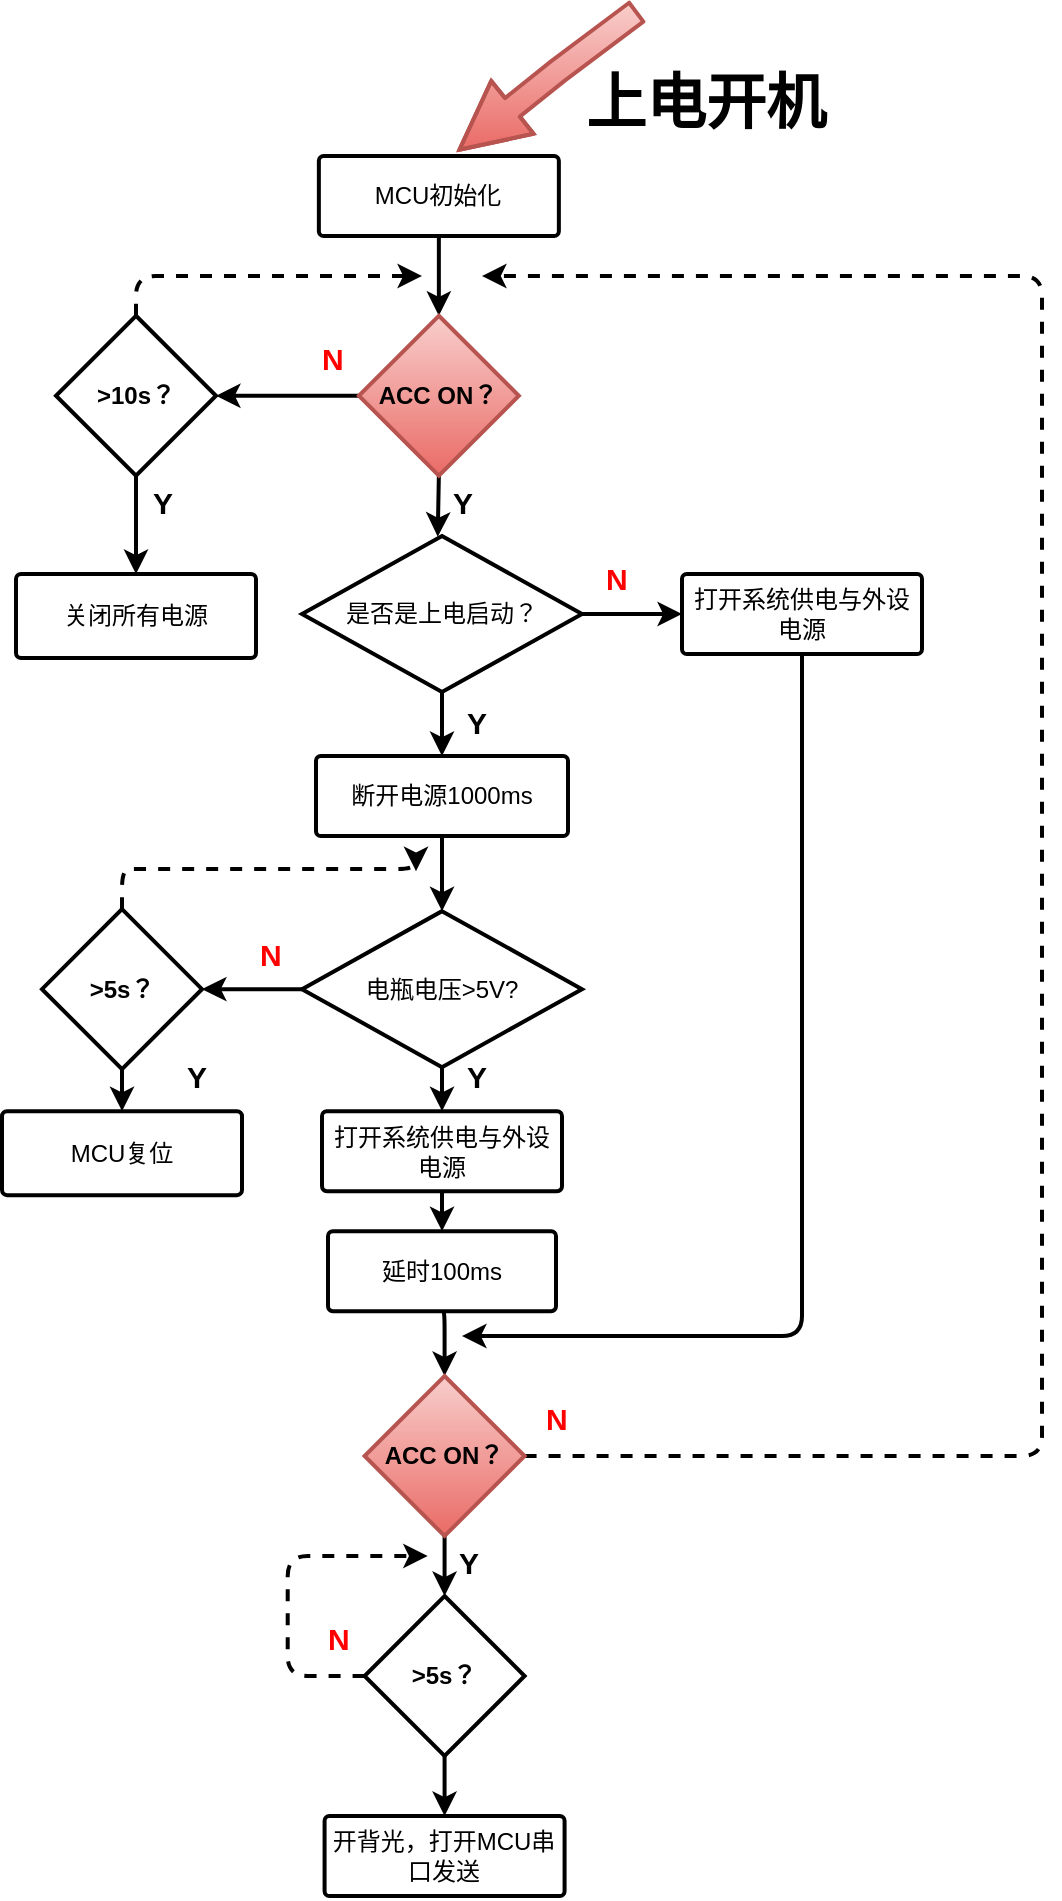 <mxfile version="12.4.3" type="github" pages="2">
  <diagram id="tna1ElHer_TI-eJwXjj5" name="第 1 页">
    <mxGraphModel dx="1303" dy="2093" grid="1" gridSize="10" guides="1" tooltips="1" connect="1" arrows="1" fold="1" page="1" pageScale="1" pageWidth="827" pageHeight="1169" math="0" shadow="0">
      <root>
        <mxCell id="0"/>
        <mxCell id="1" parent="0"/>
        <mxCell id="ISJteBSZx92jgn3laSxB-1" value="&lt;b&gt;&lt;font style=&quot;font-size: 30px&quot;&gt;上电开机&lt;/font&gt;&lt;/b&gt;" style="text;html=1;resizable=0;points=[];autosize=1;align=left;verticalAlign=top;spacingTop=-4;fontSize=15;fontFamily=Helvetica;" parent="1" vertex="1">
          <mxGeometry x="830" y="-1047.5" width="140" height="20" as="geometry"/>
        </mxCell>
        <mxCell id="ISJteBSZx92jgn3laSxB-33" style="edgeStyle=orthogonalEdgeStyle;rounded=1;orthogonalLoop=1;jettySize=auto;html=1;exitX=0.5;exitY=1;exitDx=0;exitDy=0;exitPerimeter=0;entryX=0.5;entryY=0;entryDx=0;entryDy=0;strokeWidth=2;" parent="1" source="ISJteBSZx92jgn3laSxB-2" target="ISJteBSZx92jgn3laSxB-7" edge="1">
          <mxGeometry relative="1" as="geometry"/>
        </mxCell>
        <mxCell id="ISJteBSZx92jgn3laSxB-2" value="MCU初始化" style="strokeWidth=2;html=1;shape=mxgraph.flowchart.process;whiteSpace=wrap;fontFamily=Helvetica;align=center;" parent="1" vertex="1">
          <mxGeometry x="698.43" y="-1000" width="120" height="40" as="geometry"/>
        </mxCell>
        <mxCell id="ISJteBSZx92jgn3laSxB-3" value="" style="shape=flexArrow;endArrow=classic;html=1;fillColor=#f8cecc;strokeWidth=2;fontFamily=Helvetica;fontSize=15;strokeColor=#b85450;gradientColor=#ea6b66;width=10.833;endSize=10.642;endWidth=20;" parent="1" edge="1">
          <mxGeometry width="50" height="50" relative="1" as="geometry">
            <mxPoint x="857.93" y="-1072.5" as="sourcePoint"/>
            <mxPoint x="767.93" y="-1002.5" as="targetPoint"/>
            <Array as="points">
              <mxPoint x="817.93" y="-1042.5"/>
            </Array>
          </mxGeometry>
        </mxCell>
        <mxCell id="ISJteBSZx92jgn3laSxB-5" style="edgeStyle=orthogonalEdgeStyle;rounded=1;orthogonalLoop=1;jettySize=auto;html=1;exitX=0;exitY=0.5;exitDx=0;exitDy=0;strokeWidth=2;entryX=1;entryY=0.5;entryDx=0;entryDy=0;" parent="1" source="ISJteBSZx92jgn3laSxB-7" target="ISJteBSZx92jgn3laSxB-12" edge="1">
          <mxGeometry relative="1" as="geometry">
            <mxPoint x="845.001" y="-880.211" as="targetPoint"/>
            <Array as="points"/>
          </mxGeometry>
        </mxCell>
        <mxCell id="ISJteBSZx92jgn3laSxB-6" style="edgeStyle=orthogonalEdgeStyle;rounded=0;orthogonalLoop=1;jettySize=auto;html=1;exitX=0.5;exitY=1;exitDx=0;exitDy=0;entryX=0.5;entryY=0;entryDx=0;entryDy=0;entryPerimeter=0;strokeWidth=2;" parent="1" source="ISJteBSZx92jgn3laSxB-7" edge="1">
          <mxGeometry relative="1" as="geometry">
            <mxPoint x="757.859" y="-809.643" as="targetPoint"/>
          </mxGeometry>
        </mxCell>
        <mxCell id="ISJteBSZx92jgn3laSxB-7" value="&lt;font style=&quot;vertical-align: inherit&quot;&gt;&lt;font style=&quot;vertical-align: inherit&quot;&gt;&lt;b&gt;ACC ON？&lt;/b&gt;&lt;/font&gt;&lt;/font&gt;" style="rhombus;whiteSpace=wrap;html=1;strokeWidth=2;fillColor=#f8cecc;fontFamily=Helvetica;align=center;strokeColor=#b85450;gradientColor=#ea6b66;" parent="1" vertex="1">
          <mxGeometry x="718.43" y="-920.14" width="80" height="80" as="geometry"/>
        </mxCell>
        <mxCell id="ISJteBSZx92jgn3laSxB-8" value="Y" style="text;html=1;resizable=0;points=[];autosize=1;align=center;verticalAlign=middle;spacingTop=-4;fontFamily=Helvetica;labelPosition=center;verticalLabelPosition=middle;strokeWidth=2;fontSize=15;fontStyle=1" parent="1" vertex="1">
          <mxGeometry x="760.0" y="-830" width="20" height="10" as="geometry"/>
        </mxCell>
        <mxCell id="ISJteBSZx92jgn3laSxB-56" value="Y" style="text;html=1;resizable=0;points=[];autosize=1;align=center;verticalAlign=middle;spacingTop=-4;fontFamily=Helvetica;labelPosition=center;verticalLabelPosition=middle;strokeWidth=2;fontSize=15;fontStyle=1" parent="1" vertex="1">
          <mxGeometry x="767.0" y="-720" width="20" height="10" as="geometry"/>
        </mxCell>
        <mxCell id="ISJteBSZx92jgn3laSxB-9" value="&lt;span style=&quot;font-size: 15px&quot;&gt;&lt;font color=&quot;#ff0000&quot;&gt;N&lt;/font&gt;&lt;/span&gt;" style="text;html=1;resizable=0;points=[];autosize=1;align=left;verticalAlign=top;spacingTop=-4;fontFamily=Helvetica;strokeWidth=2;fontSize=15;fontStyle=1;fillColor=none;" parent="1" vertex="1">
          <mxGeometry x="698.43" y="-910.14" width="30" height="20" as="geometry"/>
        </mxCell>
        <mxCell id="ISJteBSZx92jgn3laSxB-11" value="关闭所有电源" style="strokeWidth=2;html=1;shape=mxgraph.flowchart.process;whiteSpace=wrap;fillColor=none;fontFamily=Helvetica;align=center;strokeColor=#000000;" parent="1" vertex="1">
          <mxGeometry x="547" y="-791" width="120" height="42" as="geometry"/>
        </mxCell>
        <mxCell id="ISJteBSZx92jgn3laSxB-32" style="edgeStyle=orthogonalEdgeStyle;rounded=1;orthogonalLoop=1;jettySize=auto;html=1;exitX=0.5;exitY=0;exitDx=0;exitDy=0;strokeWidth=2;dashed=1;" parent="1" source="ISJteBSZx92jgn3laSxB-12" edge="1">
          <mxGeometry relative="1" as="geometry">
            <mxPoint x="750" y="-940" as="targetPoint"/>
            <Array as="points">
              <mxPoint x="607" y="-940"/>
            </Array>
          </mxGeometry>
        </mxCell>
        <mxCell id="ISJteBSZx92jgn3laSxB-62" style="edgeStyle=orthogonalEdgeStyle;rounded=1;orthogonalLoop=1;jettySize=auto;html=1;exitX=0.5;exitY=1;exitDx=0;exitDy=0;entryX=0.5;entryY=0;entryDx=0;entryDy=0;entryPerimeter=0;strokeWidth=2;" parent="1" source="ISJteBSZx92jgn3laSxB-12" target="ISJteBSZx92jgn3laSxB-11" edge="1">
          <mxGeometry relative="1" as="geometry"/>
        </mxCell>
        <mxCell id="ISJteBSZx92jgn3laSxB-12" value="&lt;font style=&quot;vertical-align: inherit&quot;&gt;&lt;font style=&quot;vertical-align: inherit&quot;&gt;&lt;b&gt;&amp;gt;10s？&lt;/b&gt;&lt;/font&gt;&lt;/font&gt;" style="rhombus;whiteSpace=wrap;html=1;strokeWidth=2;fontFamily=Helvetica;align=center;" parent="1" vertex="1">
          <mxGeometry x="567" y="-920.141" width="80" height="80" as="geometry"/>
        </mxCell>
        <mxCell id="ISJteBSZx92jgn3laSxB-29" style="edgeStyle=orthogonalEdgeStyle;rounded=1;orthogonalLoop=1;jettySize=auto;html=1;exitX=1;exitY=0.5;exitDx=0;exitDy=0;exitPerimeter=0;strokeWidth=2;entryX=0;entryY=0.5;entryDx=0;entryDy=0;entryPerimeter=0;" parent="1" source="ISJteBSZx92jgn3laSxB-14" target="ISJteBSZx92jgn3laSxB-36" edge="1">
          <mxGeometry relative="1" as="geometry">
            <mxPoint x="900" y="-771" as="targetPoint"/>
            <Array as="points"/>
          </mxGeometry>
        </mxCell>
        <mxCell id="ISJteBSZx92jgn3laSxB-55" style="edgeStyle=orthogonalEdgeStyle;rounded=1;orthogonalLoop=1;jettySize=auto;html=1;exitX=0.5;exitY=1;exitDx=0;exitDy=0;exitPerimeter=0;entryX=0.5;entryY=0;entryDx=0;entryDy=0;entryPerimeter=0;strokeWidth=2;" parent="1" source="ISJteBSZx92jgn3laSxB-14" target="ISJteBSZx92jgn3laSxB-20" edge="1">
          <mxGeometry relative="1" as="geometry"/>
        </mxCell>
        <mxCell id="ISJteBSZx92jgn3laSxB-14" value="是否是上电启动？" style="strokeWidth=2;html=1;shape=mxgraph.flowchart.decision;whiteSpace=wrap;fillColor=#ffffff;fontFamily=Helvetica;align=center;strokeColor=#000000;" parent="1" vertex="1">
          <mxGeometry x="690" y="-810" width="140" height="78" as="geometry"/>
        </mxCell>
        <mxCell id="ISJteBSZx92jgn3laSxB-16" style="edgeStyle=orthogonalEdgeStyle;rounded=1;orthogonalLoop=1;jettySize=auto;html=1;exitX=0.5;exitY=1;exitDx=0;exitDy=0;exitPerimeter=0;entryX=0.5;entryY=0;entryDx=0;entryDy=0;entryPerimeter=0;strokeWidth=2;" parent="1" source="ISJteBSZx92jgn3laSxB-17" target="ISJteBSZx92jgn3laSxB-18" edge="1">
          <mxGeometry relative="1" as="geometry"/>
        </mxCell>
        <mxCell id="ISJteBSZx92jgn3laSxB-17" value="&lt;font style=&quot;vertical-align: inherit&quot;&gt;&lt;font style=&quot;vertical-align: inherit&quot;&gt;打开系统供电与外设电源&lt;/font&gt;&lt;/font&gt;" style="strokeWidth=2;html=1;shape=mxgraph.flowchart.process;whiteSpace=wrap;fontFamily=Helvetica;align=center;" parent="1" vertex="1">
          <mxGeometry x="700" y="-522.43" width="120" height="40" as="geometry"/>
        </mxCell>
        <mxCell id="ISJteBSZx92jgn3laSxB-59" style="edgeStyle=orthogonalEdgeStyle;rounded=1;orthogonalLoop=1;jettySize=auto;html=1;exitX=0.5;exitY=1;exitDx=0;exitDy=0;exitPerimeter=0;entryX=0.5;entryY=0;entryDx=0;entryDy=0;strokeWidth=2;" parent="1" source="ISJteBSZx92jgn3laSxB-18" target="ISJteBSZx92jgn3laSxB-35" edge="1">
          <mxGeometry relative="1" as="geometry"/>
        </mxCell>
        <mxCell id="ISJteBSZx92jgn3laSxB-18" value="&lt;font style=&quot;vertical-align: inherit&quot;&gt;&lt;font style=&quot;vertical-align: inherit&quot;&gt;延时100ms&lt;/font&gt;&lt;/font&gt;" style="strokeWidth=2;html=1;shape=mxgraph.flowchart.process;whiteSpace=wrap;fontFamily=Helvetica;align=center;" parent="1" vertex="1">
          <mxGeometry x="703" y="-462.43" width="114" height="40" as="geometry"/>
        </mxCell>
        <mxCell id="ISJteBSZx92jgn3laSxB-19" style="edgeStyle=orthogonalEdgeStyle;rounded=1;orthogonalLoop=1;jettySize=auto;html=1;exitX=0.5;exitY=1;exitDx=0;exitDy=0;exitPerimeter=0;strokeWidth=2;entryX=0.5;entryY=0;entryDx=0;entryDy=0;entryPerimeter=0;" parent="1" source="ISJteBSZx92jgn3laSxB-20" target="ISJteBSZx92jgn3laSxB-24" edge="1">
          <mxGeometry relative="1" as="geometry">
            <mxPoint x="760" y="-632.43" as="targetPoint"/>
          </mxGeometry>
        </mxCell>
        <mxCell id="ISJteBSZx92jgn3laSxB-20" value="&lt;font style=&quot;vertical-align: inherit&quot;&gt;&lt;font style=&quot;vertical-align: inherit&quot;&gt;断开电源1000ms&lt;/font&gt;&lt;/font&gt;" style="strokeWidth=2;html=1;shape=mxgraph.flowchart.process;whiteSpace=wrap;fontFamily=Helvetica;align=center;" parent="1" vertex="1">
          <mxGeometry x="697" y="-700" width="126" height="40" as="geometry"/>
        </mxCell>
        <mxCell id="ISJteBSZx92jgn3laSxB-26" style="edgeStyle=orthogonalEdgeStyle;rounded=0;orthogonalLoop=1;jettySize=auto;html=1;exitX=0;exitY=0.5;exitDx=0;exitDy=0;exitPerimeter=0;entryX=1;entryY=0.5;entryDx=0;entryDy=0;strokeWidth=2;" parent="1" source="ISJteBSZx92jgn3laSxB-24" target="ISJteBSZx92jgn3laSxB-25" edge="1">
          <mxGeometry relative="1" as="geometry"/>
        </mxCell>
        <mxCell id="ISJteBSZx92jgn3laSxB-28" style="edgeStyle=orthogonalEdgeStyle;rounded=0;orthogonalLoop=1;jettySize=auto;html=1;exitX=0.5;exitY=1;exitDx=0;exitDy=0;exitPerimeter=0;entryX=0.5;entryY=0;entryDx=0;entryDy=0;entryPerimeter=0;strokeWidth=2;" parent="1" source="ISJteBSZx92jgn3laSxB-24" target="ISJteBSZx92jgn3laSxB-17" edge="1">
          <mxGeometry relative="1" as="geometry"/>
        </mxCell>
        <mxCell id="ISJteBSZx92jgn3laSxB-24" value="&lt;font style=&quot;vertical-align: inherit&quot;&gt;&lt;font style=&quot;vertical-align: inherit&quot;&gt;&lt;font style=&quot;vertical-align: inherit&quot;&gt;&lt;font style=&quot;vertical-align: inherit&quot;&gt;&lt;font style=&quot;vertical-align: inherit&quot;&gt;&lt;font style=&quot;vertical-align: inherit&quot;&gt;&lt;font style=&quot;vertical-align: inherit&quot;&gt;&lt;font style=&quot;vertical-align: inherit&quot;&gt;电瓶电压&amp;gt;5V?&lt;/font&gt;&lt;/font&gt;&lt;/font&gt;&lt;/font&gt;&lt;/font&gt;&lt;/font&gt;&lt;/font&gt;&lt;/font&gt;" style="strokeWidth=2;html=1;shape=mxgraph.flowchart.decision;whiteSpace=wrap;fillColor=#ffffff;fontFamily=Helvetica;align=center;strokeColor=#000000;" parent="1" vertex="1">
          <mxGeometry x="690" y="-622.43" width="140" height="78" as="geometry"/>
        </mxCell>
        <mxCell id="ISJteBSZx92jgn3laSxB-30" style="edgeStyle=orthogonalEdgeStyle;rounded=1;orthogonalLoop=1;jettySize=auto;html=1;exitX=0.5;exitY=0;exitDx=0;exitDy=0;strokeWidth=2;dashed=1;" parent="1" source="ISJteBSZx92jgn3laSxB-25" edge="1">
          <mxGeometry relative="1" as="geometry">
            <mxPoint x="747" y="-642.43" as="targetPoint"/>
            <Array as="points">
              <mxPoint x="607" y="-643.43"/>
              <mxPoint x="692" y="-643.43"/>
            </Array>
          </mxGeometry>
        </mxCell>
        <mxCell id="ISJteBSZx92jgn3laSxB-63" style="edgeStyle=orthogonalEdgeStyle;rounded=1;orthogonalLoop=1;jettySize=auto;html=1;entryX=0.5;entryY=0;entryDx=0;entryDy=0;entryPerimeter=0;strokeWidth=2;" parent="1" source="ISJteBSZx92jgn3laSxB-25" target="ISJteBSZx92jgn3laSxB-49" edge="1">
          <mxGeometry relative="1" as="geometry"/>
        </mxCell>
        <mxCell id="ISJteBSZx92jgn3laSxB-25" value="&lt;font style=&quot;vertical-align: inherit&quot;&gt;&lt;font style=&quot;vertical-align: inherit&quot;&gt;&lt;b&gt;&amp;gt;5s？&lt;/b&gt;&lt;/font&gt;&lt;/font&gt;" style="rhombus;whiteSpace=wrap;html=1;strokeWidth=2;fontFamily=Helvetica;align=center;" parent="1" vertex="1">
          <mxGeometry x="560" y="-623.431" width="80" height="80" as="geometry"/>
        </mxCell>
        <mxCell id="ISJteBSZx92jgn3laSxB-27" value="&lt;span style=&quot;font-size: 15px&quot;&gt;&lt;font color=&quot;#ff0000&quot;&gt;N&lt;/font&gt;&lt;/span&gt;" style="text;html=1;resizable=0;points=[];autosize=1;align=left;verticalAlign=top;spacingTop=-4;fontFamily=Helvetica;strokeWidth=2;fontSize=15;fontStyle=1;fillColor=none;" parent="1" vertex="1">
          <mxGeometry x="667" y="-612.43" width="30" height="20" as="geometry"/>
        </mxCell>
        <mxCell id="ISJteBSZx92jgn3laSxB-44" style="edgeStyle=orthogonalEdgeStyle;rounded=1;orthogonalLoop=1;jettySize=auto;html=1;exitX=0;exitY=0.5;exitDx=0;exitDy=0;strokeWidth=2;dashed=1;" parent="1" source="ISJteBSZx92jgn3laSxB-34" edge="1">
          <mxGeometry relative="1" as="geometry">
            <mxPoint x="752.86" y="-300" as="targetPoint"/>
            <Array as="points">
              <mxPoint x="682.86" y="-240"/>
              <mxPoint x="682.86" y="-300"/>
            </Array>
          </mxGeometry>
        </mxCell>
        <mxCell id="ISJteBSZx92jgn3laSxB-46" style="edgeStyle=orthogonalEdgeStyle;rounded=1;orthogonalLoop=1;jettySize=auto;html=1;exitX=0.5;exitY=1;exitDx=0;exitDy=0;entryX=0.5;entryY=0;entryDx=0;entryDy=0;entryPerimeter=0;strokeWidth=2;" parent="1" source="ISJteBSZx92jgn3laSxB-34" target="ISJteBSZx92jgn3laSxB-45" edge="1">
          <mxGeometry relative="1" as="geometry"/>
        </mxCell>
        <mxCell id="ISJteBSZx92jgn3laSxB-34" value="&lt;font style=&quot;vertical-align: inherit&quot;&gt;&lt;font style=&quot;vertical-align: inherit&quot;&gt;&lt;b&gt;&amp;gt;5s？&lt;/b&gt;&lt;/font&gt;&lt;/font&gt;" style="rhombus;whiteSpace=wrap;html=1;strokeWidth=2;fontFamily=Helvetica;align=center;" parent="1" vertex="1">
          <mxGeometry x="721.29" y="-280.001" width="80" height="80" as="geometry"/>
        </mxCell>
        <mxCell id="ISJteBSZx92jgn3laSxB-39" style="edgeStyle=orthogonalEdgeStyle;rounded=1;orthogonalLoop=1;jettySize=auto;html=1;exitX=0.5;exitY=1;exitDx=0;exitDy=0;entryX=0.5;entryY=0;entryDx=0;entryDy=0;strokeWidth=2;" parent="1" source="ISJteBSZx92jgn3laSxB-35" target="ISJteBSZx92jgn3laSxB-34" edge="1">
          <mxGeometry relative="1" as="geometry"/>
        </mxCell>
        <mxCell id="ISJteBSZx92jgn3laSxB-60" style="edgeStyle=orthogonalEdgeStyle;rounded=1;orthogonalLoop=1;jettySize=auto;html=1;exitX=1;exitY=0.5;exitDx=0;exitDy=0;strokeWidth=2;dashed=1;" parent="1" source="ISJteBSZx92jgn3laSxB-35" edge="1">
          <mxGeometry relative="1" as="geometry">
            <mxPoint x="780" y="-940" as="targetPoint"/>
            <Array as="points">
              <mxPoint x="1060" y="-350"/>
              <mxPoint x="1060" y="-940"/>
            </Array>
          </mxGeometry>
        </mxCell>
        <mxCell id="ISJteBSZx92jgn3laSxB-35" value="&lt;font style=&quot;vertical-align: inherit&quot;&gt;&lt;font style=&quot;vertical-align: inherit&quot;&gt;&lt;b&gt;ACC ON？&lt;/b&gt;&lt;/font&gt;&lt;/font&gt;" style="rhombus;whiteSpace=wrap;html=1;strokeWidth=2;fillColor=#f8cecc;fontFamily=Helvetica;align=center;strokeColor=#b85450;gradientColor=#ea6b66;" parent="1" vertex="1">
          <mxGeometry x="721.29" y="-390" width="80" height="80" as="geometry"/>
        </mxCell>
        <mxCell id="ISJteBSZx92jgn3laSxB-61" style="edgeStyle=orthogonalEdgeStyle;rounded=1;orthogonalLoop=1;jettySize=auto;html=1;exitX=0.5;exitY=1;exitDx=0;exitDy=0;exitPerimeter=0;strokeWidth=2;" parent="1" source="ISJteBSZx92jgn3laSxB-36" edge="1">
          <mxGeometry relative="1" as="geometry">
            <mxPoint x="770" y="-410" as="targetPoint"/>
            <Array as="points">
              <mxPoint x="940" y="-410"/>
            </Array>
          </mxGeometry>
        </mxCell>
        <mxCell id="ISJteBSZx92jgn3laSxB-36" value="&lt;font style=&quot;vertical-align: inherit&quot;&gt;&lt;font style=&quot;vertical-align: inherit&quot;&gt;打开系统供电与外设电源&lt;/font&gt;&lt;/font&gt;" style="strokeWidth=2;html=1;shape=mxgraph.flowchart.process;whiteSpace=wrap;fontFamily=Helvetica;align=center;" parent="1" vertex="1">
          <mxGeometry x="880" y="-791" width="120" height="40" as="geometry"/>
        </mxCell>
        <mxCell id="ISJteBSZx92jgn3laSxB-40" value="&lt;span style=&quot;font-size: 15px&quot;&gt;&lt;font color=&quot;#ff0000&quot;&gt;N&lt;/font&gt;&lt;/span&gt;" style="text;html=1;resizable=0;points=[];autosize=1;align=left;verticalAlign=top;spacingTop=-4;fontFamily=Helvetica;strokeWidth=2;fontSize=15;fontStyle=1;fillColor=none;" parent="1" vertex="1">
          <mxGeometry x="810" y="-380" width="30" height="20" as="geometry"/>
        </mxCell>
        <mxCell id="ISJteBSZx92jgn3laSxB-41" value="Y" style="text;html=1;resizable=0;points=[];autosize=1;align=center;verticalAlign=middle;spacingTop=-4;fontFamily=Helvetica;labelPosition=center;verticalLabelPosition=middle;strokeWidth=2;fontSize=15;fontStyle=1" parent="1" vertex="1">
          <mxGeometry x="767" y="-543.43" width="20" height="10" as="geometry"/>
        </mxCell>
        <mxCell id="ISJteBSZx92jgn3laSxB-42" value="Y" style="text;html=1;resizable=0;points=[];autosize=1;align=center;verticalAlign=middle;spacingTop=-4;fontFamily=Helvetica;labelPosition=center;verticalLabelPosition=middle;strokeWidth=2;fontSize=15;fontStyle=1" parent="1" vertex="1">
          <mxGeometry x="762.86" y="-300" width="20" height="10" as="geometry"/>
        </mxCell>
        <mxCell id="ISJteBSZx92jgn3laSxB-43" value="&lt;span style=&quot;font-size: 15px&quot;&gt;&lt;font color=&quot;#ff0000&quot;&gt;N&lt;/font&gt;&lt;/span&gt;" style="text;html=1;resizable=0;points=[];autosize=1;align=left;verticalAlign=top;spacingTop=-4;fontFamily=Helvetica;strokeWidth=2;fontSize=15;fontStyle=1;fillColor=none;" parent="1" vertex="1">
          <mxGeometry x="701.29" y="-270" width="30" height="20" as="geometry"/>
        </mxCell>
        <mxCell id="ISJteBSZx92jgn3laSxB-45" value="开背光，打开MCU串口发送" style="strokeWidth=2;html=1;shape=mxgraph.flowchart.process;whiteSpace=wrap;fontFamily=Helvetica;align=center;" parent="1" vertex="1">
          <mxGeometry x="701.29" y="-170" width="120" height="40" as="geometry"/>
        </mxCell>
        <mxCell id="ISJteBSZx92jgn3laSxB-49" value="MCU复位" style="strokeWidth=2;html=1;shape=mxgraph.flowchart.process;whiteSpace=wrap;fillColor=none;fontFamily=Helvetica;align=center;strokeColor=#000000;" parent="1" vertex="1">
          <mxGeometry x="540" y="-522.43" width="120" height="42" as="geometry"/>
        </mxCell>
        <mxCell id="ISJteBSZx92jgn3laSxB-50" value="Y" style="text;html=1;resizable=0;points=[];autosize=1;align=center;verticalAlign=middle;spacingTop=-4;fontFamily=Helvetica;labelPosition=center;verticalLabelPosition=middle;strokeWidth=2;fontSize=15;fontStyle=1" parent="1" vertex="1">
          <mxGeometry x="610" y="-830" width="20" height="10" as="geometry"/>
        </mxCell>
        <mxCell id="ISJteBSZx92jgn3laSxB-51" value="Y" style="text;html=1;resizable=0;points=[];autosize=1;align=center;verticalAlign=middle;spacingTop=-4;fontFamily=Helvetica;labelPosition=center;verticalLabelPosition=middle;strokeWidth=2;fontSize=15;fontStyle=1" parent="1" vertex="1">
          <mxGeometry x="627" y="-543.43" width="20" height="10" as="geometry"/>
        </mxCell>
        <mxCell id="ISJteBSZx92jgn3laSxB-58" value="&lt;span style=&quot;font-size: 15px&quot;&gt;&lt;font color=&quot;#ff0000&quot;&gt;N&lt;/font&gt;&lt;/span&gt;" style="text;html=1;resizable=0;points=[];autosize=1;align=left;verticalAlign=top;spacingTop=-4;fontFamily=Helvetica;strokeWidth=2;fontSize=15;fontStyle=1;fillColor=none;" parent="1" vertex="1">
          <mxGeometry x="840" y="-800" width="30" height="20" as="geometry"/>
        </mxCell>
      </root>
    </mxGraphModel>
  </diagram>
  <diagram id="wIMDCImC8HcPU9CJM8MK" name="第 2 页">
    <mxGraphModel dx="912" dy="647" grid="1" gridSize="10" guides="1" tooltips="1" connect="1" arrows="1" fold="1" page="1" pageScale="1" pageWidth="827" pageHeight="1169" math="0" shadow="0">
      <root>
        <mxCell id="EcboLcgH01tmRjCO4gb2-0"/>
        <mxCell id="EcboLcgH01tmRjCO4gb2-1" parent="EcboLcgH01tmRjCO4gb2-0"/>
      </root>
    </mxGraphModel>
  </diagram>
</mxfile>
